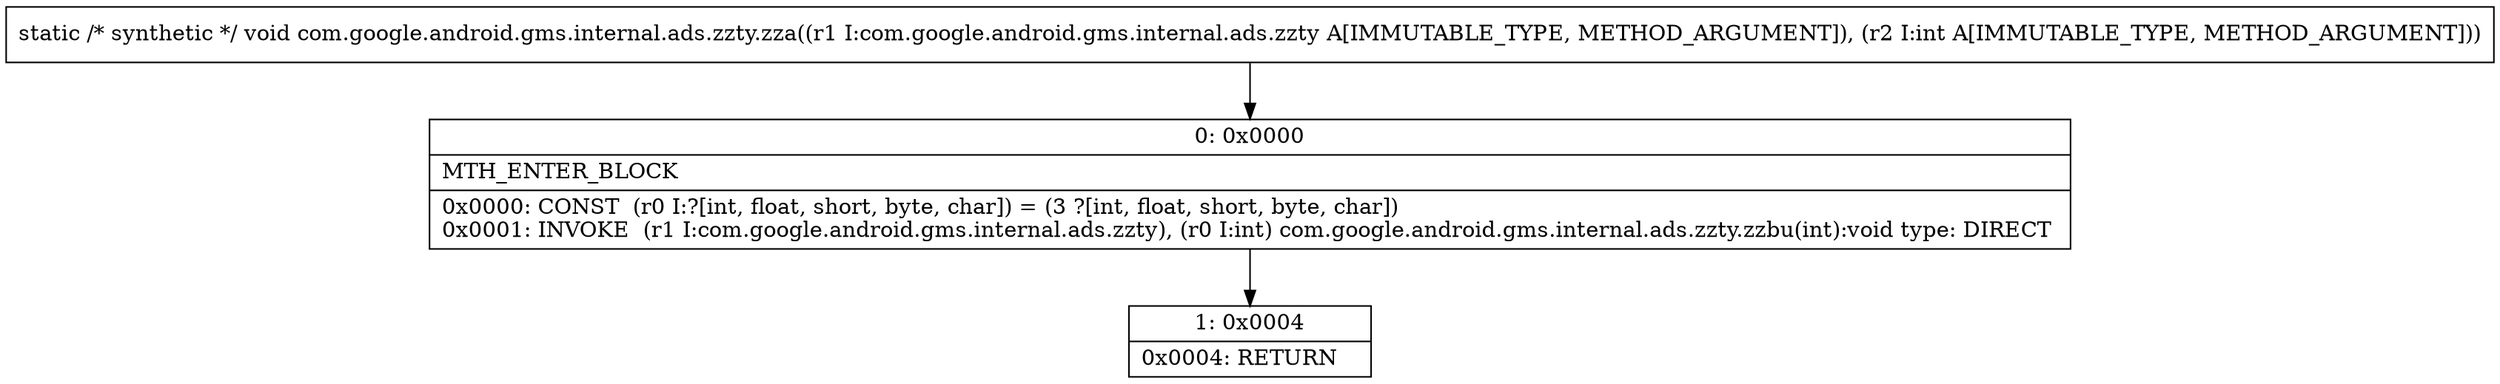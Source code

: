 digraph "CFG forcom.google.android.gms.internal.ads.zzty.zza(Lcom\/google\/android\/gms\/internal\/ads\/zzty;I)V" {
Node_0 [shape=record,label="{0\:\ 0x0000|MTH_ENTER_BLOCK\l|0x0000: CONST  (r0 I:?[int, float, short, byte, char]) = (3 ?[int, float, short, byte, char]) \l0x0001: INVOKE  (r1 I:com.google.android.gms.internal.ads.zzty), (r0 I:int) com.google.android.gms.internal.ads.zzty.zzbu(int):void type: DIRECT \l}"];
Node_1 [shape=record,label="{1\:\ 0x0004|0x0004: RETURN   \l}"];
MethodNode[shape=record,label="{static \/* synthetic *\/ void com.google.android.gms.internal.ads.zzty.zza((r1 I:com.google.android.gms.internal.ads.zzty A[IMMUTABLE_TYPE, METHOD_ARGUMENT]), (r2 I:int A[IMMUTABLE_TYPE, METHOD_ARGUMENT])) }"];
MethodNode -> Node_0;
Node_0 -> Node_1;
}

